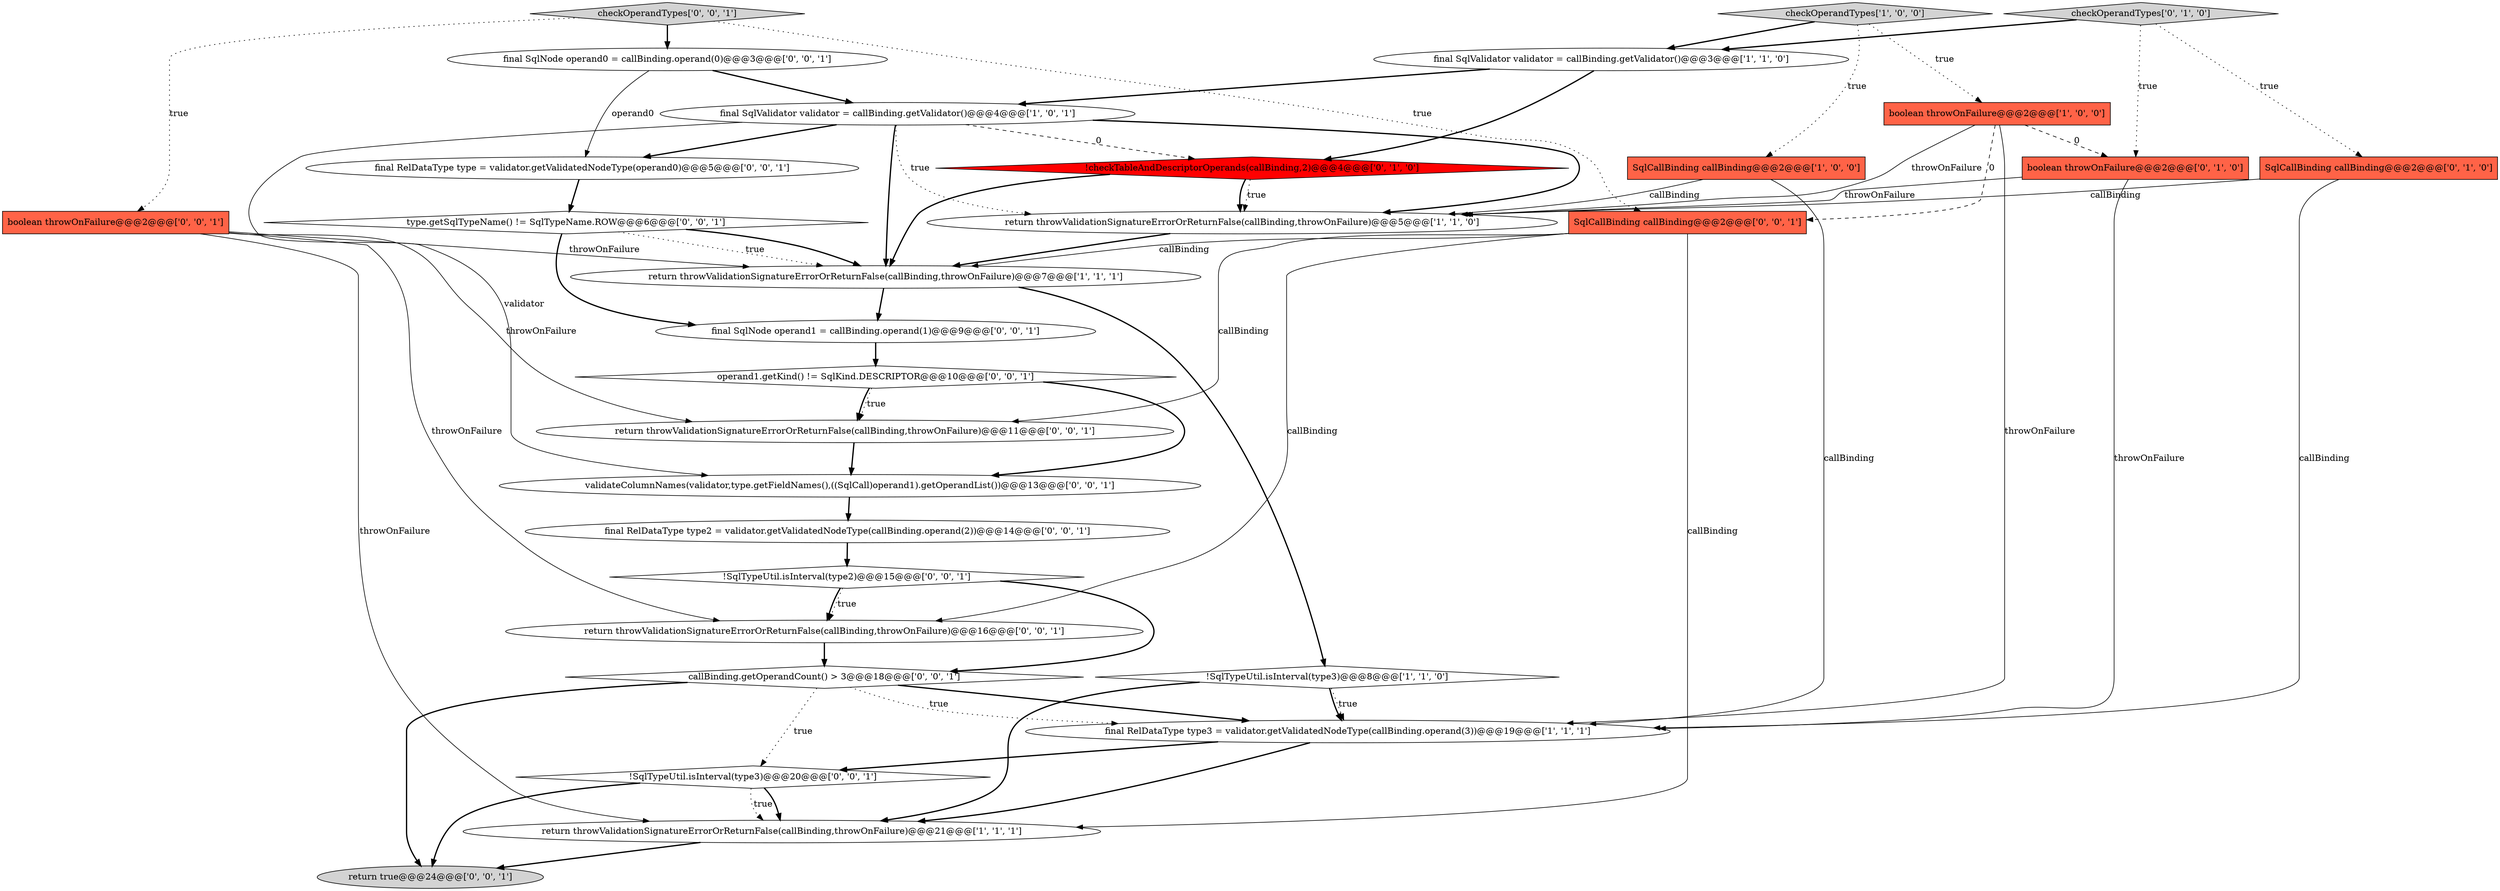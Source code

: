 digraph {
20 [style = filled, label = "return true@@@24@@@['0', '0', '1']", fillcolor = lightgray, shape = ellipse image = "AAA0AAABBB3BBB"];
18 [style = filled, label = "final SqlNode operand0 = callBinding.operand(0)@@@3@@@['0', '0', '1']", fillcolor = white, shape = ellipse image = "AAA0AAABBB3BBB"];
12 [style = filled, label = "SqlCallBinding callBinding@@@2@@@['0', '1', '0']", fillcolor = tomato, shape = box image = "AAA0AAABBB2BBB"];
7 [style = filled, label = "boolean throwOnFailure@@@2@@@['1', '0', '0']", fillcolor = tomato, shape = box image = "AAA1AAABBB1BBB"];
10 [style = filled, label = "!checkTableAndDescriptorOperands(callBinding,2)@@@4@@@['0', '1', '0']", fillcolor = red, shape = diamond image = "AAA1AAABBB2BBB"];
21 [style = filled, label = "return throwValidationSignatureErrorOrReturnFalse(callBinding,throwOnFailure)@@@11@@@['0', '0', '1']", fillcolor = white, shape = ellipse image = "AAA0AAABBB3BBB"];
5 [style = filled, label = "checkOperandTypes['1', '0', '0']", fillcolor = lightgray, shape = diamond image = "AAA0AAABBB1BBB"];
2 [style = filled, label = "return throwValidationSignatureErrorOrReturnFalse(callBinding,throwOnFailure)@@@21@@@['1', '1', '1']", fillcolor = white, shape = ellipse image = "AAA0AAABBB1BBB"];
23 [style = filled, label = "SqlCallBinding callBinding@@@2@@@['0', '0', '1']", fillcolor = tomato, shape = box image = "AAA0AAABBB3BBB"];
6 [style = filled, label = "final SqlValidator validator = callBinding.getValidator()@@@3@@@['1', '1', '0']", fillcolor = white, shape = ellipse image = "AAA0AAABBB1BBB"];
19 [style = filled, label = "validateColumnNames(validator,type.getFieldNames(),((SqlCall)operand1).getOperandList())@@@13@@@['0', '0', '1']", fillcolor = white, shape = ellipse image = "AAA0AAABBB3BBB"];
27 [style = filled, label = "type.getSqlTypeName() != SqlTypeName.ROW@@@6@@@['0', '0', '1']", fillcolor = white, shape = diamond image = "AAA0AAABBB3BBB"];
0 [style = filled, label = "return throwValidationSignatureErrorOrReturnFalse(callBinding,throwOnFailure)@@@5@@@['1', '1', '0']", fillcolor = white, shape = ellipse image = "AAA0AAABBB1BBB"];
14 [style = filled, label = "final RelDataType type2 = validator.getValidatedNodeType(callBinding.operand(2))@@@14@@@['0', '0', '1']", fillcolor = white, shape = ellipse image = "AAA0AAABBB3BBB"];
26 [style = filled, label = "!SqlTypeUtil.isInterval(type3)@@@20@@@['0', '0', '1']", fillcolor = white, shape = diamond image = "AAA0AAABBB3BBB"];
16 [style = filled, label = "boolean throwOnFailure@@@2@@@['0', '0', '1']", fillcolor = tomato, shape = box image = "AAA0AAABBB3BBB"];
13 [style = filled, label = "boolean throwOnFailure@@@2@@@['0', '1', '0']", fillcolor = tomato, shape = box image = "AAA1AAABBB2BBB"];
1 [style = filled, label = "SqlCallBinding callBinding@@@2@@@['1', '0', '0']", fillcolor = tomato, shape = box image = "AAA0AAABBB1BBB"];
17 [style = filled, label = "final RelDataType type = validator.getValidatedNodeType(operand0)@@@5@@@['0', '0', '1']", fillcolor = white, shape = ellipse image = "AAA0AAABBB3BBB"];
29 [style = filled, label = "callBinding.getOperandCount() > 3@@@18@@@['0', '0', '1']", fillcolor = white, shape = diamond image = "AAA0AAABBB3BBB"];
28 [style = filled, label = "operand1.getKind() != SqlKind.DESCRIPTOR@@@10@@@['0', '0', '1']", fillcolor = white, shape = diamond image = "AAA0AAABBB3BBB"];
24 [style = filled, label = "!SqlTypeUtil.isInterval(type2)@@@15@@@['0', '0', '1']", fillcolor = white, shape = diamond image = "AAA0AAABBB3BBB"];
4 [style = filled, label = "final SqlValidator validator = callBinding.getValidator()@@@4@@@['1', '0', '1']", fillcolor = white, shape = ellipse image = "AAA0AAABBB1BBB"];
8 [style = filled, label = "!SqlTypeUtil.isInterval(type3)@@@8@@@['1', '1', '0']", fillcolor = white, shape = diamond image = "AAA0AAABBB1BBB"];
9 [style = filled, label = "final RelDataType type3 = validator.getValidatedNodeType(callBinding.operand(3))@@@19@@@['1', '1', '1']", fillcolor = white, shape = ellipse image = "AAA0AAABBB1BBB"];
15 [style = filled, label = "return throwValidationSignatureErrorOrReturnFalse(callBinding,throwOnFailure)@@@16@@@['0', '0', '1']", fillcolor = white, shape = ellipse image = "AAA0AAABBB3BBB"];
3 [style = filled, label = "return throwValidationSignatureErrorOrReturnFalse(callBinding,throwOnFailure)@@@7@@@['1', '1', '1']", fillcolor = white, shape = ellipse image = "AAA0AAABBB1BBB"];
11 [style = filled, label = "checkOperandTypes['0', '1', '0']", fillcolor = lightgray, shape = diamond image = "AAA0AAABBB2BBB"];
22 [style = filled, label = "checkOperandTypes['0', '0', '1']", fillcolor = lightgray, shape = diamond image = "AAA0AAABBB3BBB"];
25 [style = filled, label = "final SqlNode operand1 = callBinding.operand(1)@@@9@@@['0', '0', '1']", fillcolor = white, shape = ellipse image = "AAA0AAABBB3BBB"];
0->3 [style = bold, label=""];
14->24 [style = bold, label=""];
4->3 [style = bold, label=""];
29->9 [style = dotted, label="true"];
25->28 [style = bold, label=""];
12->0 [style = solid, label="callBinding"];
2->20 [style = bold, label=""];
7->23 [style = dashed, label="0"];
23->2 [style = solid, label="callBinding"];
4->17 [style = bold, label=""];
21->19 [style = bold, label=""];
22->23 [style = dotted, label="true"];
9->2 [style = bold, label=""];
28->21 [style = dotted, label="true"];
3->25 [style = bold, label=""];
26->2 [style = dotted, label="true"];
16->21 [style = solid, label="throwOnFailure"];
23->21 [style = solid, label="callBinding"];
7->0 [style = solid, label="throwOnFailure"];
1->0 [style = solid, label="callBinding"];
11->6 [style = bold, label=""];
27->3 [style = bold, label=""];
16->3 [style = solid, label="throwOnFailure"];
29->9 [style = bold, label=""];
4->0 [style = dotted, label="true"];
5->1 [style = dotted, label="true"];
1->9 [style = solid, label="callBinding"];
10->3 [style = bold, label=""];
18->17 [style = solid, label="operand0"];
13->9 [style = solid, label="throwOnFailure"];
13->0 [style = solid, label="throwOnFailure"];
24->29 [style = bold, label=""];
11->13 [style = dotted, label="true"];
23->15 [style = solid, label="callBinding"];
29->26 [style = dotted, label="true"];
16->15 [style = solid, label="throwOnFailure"];
4->0 [style = bold, label=""];
27->3 [style = dotted, label="true"];
9->26 [style = bold, label=""];
6->4 [style = bold, label=""];
29->20 [style = bold, label=""];
26->2 [style = bold, label=""];
7->9 [style = solid, label="throwOnFailure"];
28->21 [style = bold, label=""];
22->18 [style = bold, label=""];
19->14 [style = bold, label=""];
5->6 [style = bold, label=""];
18->4 [style = bold, label=""];
8->2 [style = bold, label=""];
5->7 [style = dotted, label="true"];
3->8 [style = bold, label=""];
6->10 [style = bold, label=""];
12->9 [style = solid, label="callBinding"];
10->0 [style = bold, label=""];
24->15 [style = dotted, label="true"];
22->16 [style = dotted, label="true"];
4->19 [style = solid, label="validator"];
8->9 [style = bold, label=""];
28->19 [style = bold, label=""];
7->13 [style = dashed, label="0"];
10->0 [style = dotted, label="true"];
16->2 [style = solid, label="throwOnFailure"];
23->3 [style = solid, label="callBinding"];
8->9 [style = dotted, label="true"];
17->27 [style = bold, label=""];
4->10 [style = dashed, label="0"];
27->25 [style = bold, label=""];
15->29 [style = bold, label=""];
26->20 [style = bold, label=""];
11->12 [style = dotted, label="true"];
24->15 [style = bold, label=""];
}
